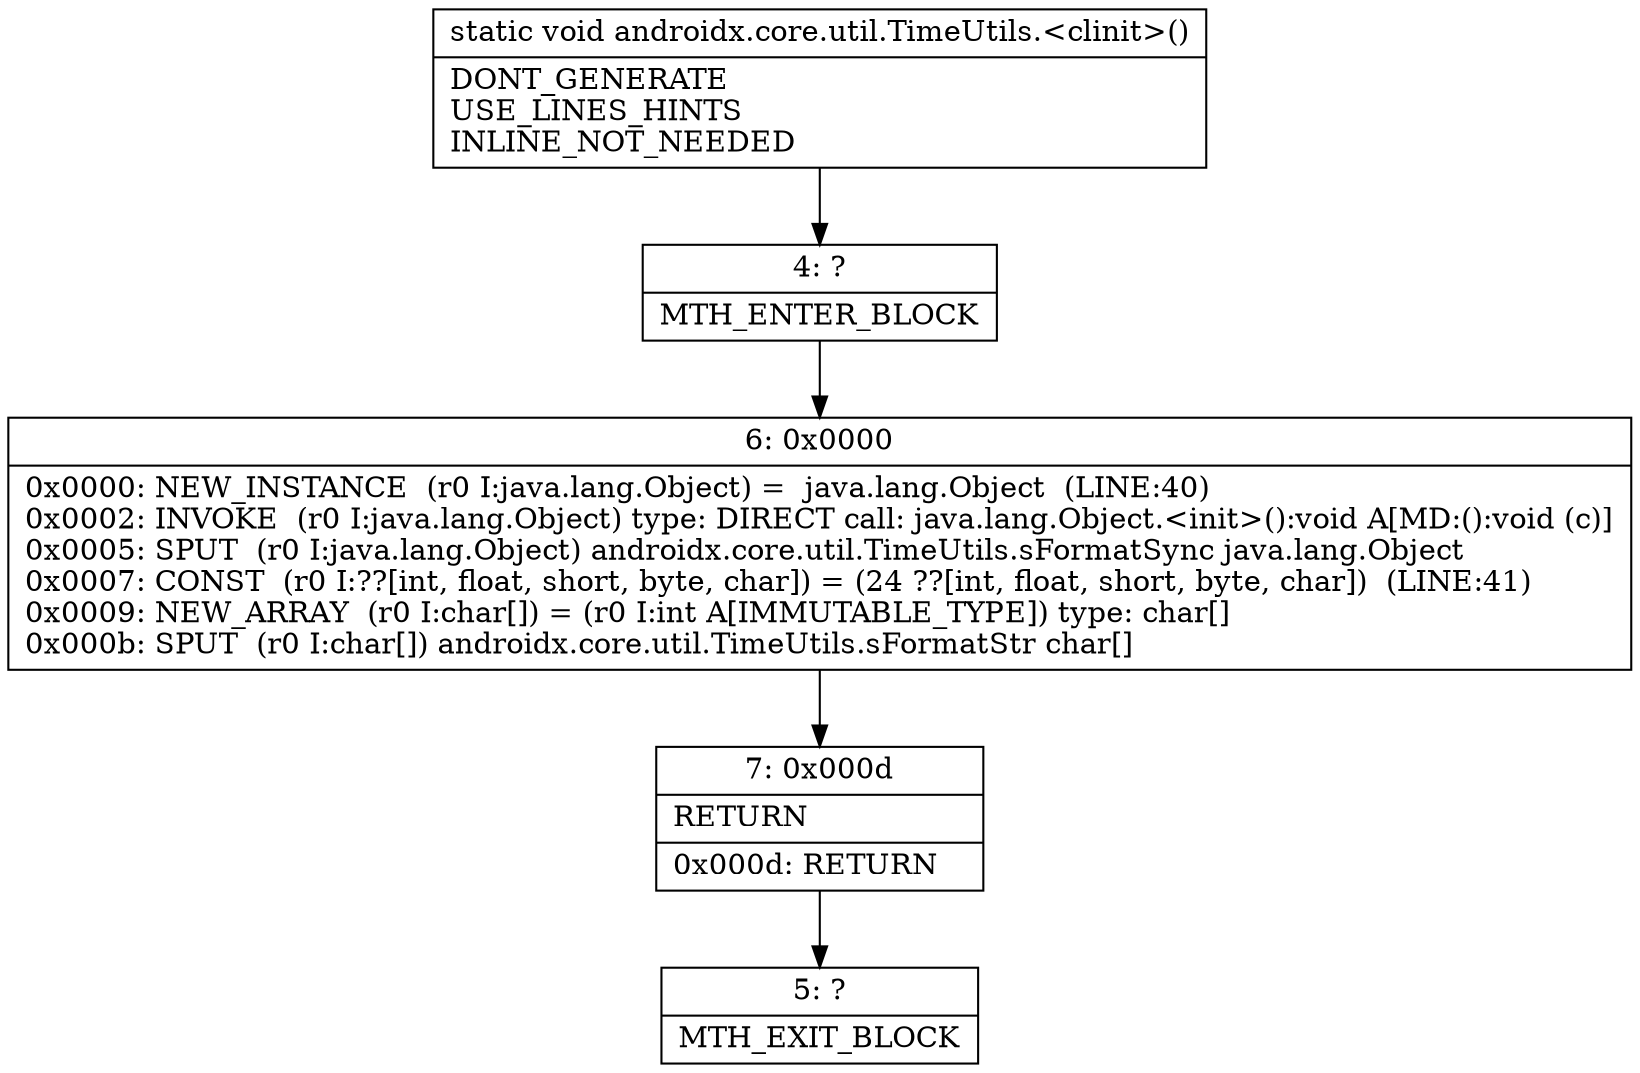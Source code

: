 digraph "CFG forandroidx.core.util.TimeUtils.\<clinit\>()V" {
Node_4 [shape=record,label="{4\:\ ?|MTH_ENTER_BLOCK\l}"];
Node_6 [shape=record,label="{6\:\ 0x0000|0x0000: NEW_INSTANCE  (r0 I:java.lang.Object) =  java.lang.Object  (LINE:40)\l0x0002: INVOKE  (r0 I:java.lang.Object) type: DIRECT call: java.lang.Object.\<init\>():void A[MD:():void (c)]\l0x0005: SPUT  (r0 I:java.lang.Object) androidx.core.util.TimeUtils.sFormatSync java.lang.Object \l0x0007: CONST  (r0 I:??[int, float, short, byte, char]) = (24 ??[int, float, short, byte, char])  (LINE:41)\l0x0009: NEW_ARRAY  (r0 I:char[]) = (r0 I:int A[IMMUTABLE_TYPE]) type: char[] \l0x000b: SPUT  (r0 I:char[]) androidx.core.util.TimeUtils.sFormatStr char[] \l}"];
Node_7 [shape=record,label="{7\:\ 0x000d|RETURN\l|0x000d: RETURN   \l}"];
Node_5 [shape=record,label="{5\:\ ?|MTH_EXIT_BLOCK\l}"];
MethodNode[shape=record,label="{static void androidx.core.util.TimeUtils.\<clinit\>()  | DONT_GENERATE\lUSE_LINES_HINTS\lINLINE_NOT_NEEDED\l}"];
MethodNode -> Node_4;Node_4 -> Node_6;
Node_6 -> Node_7;
Node_7 -> Node_5;
}

